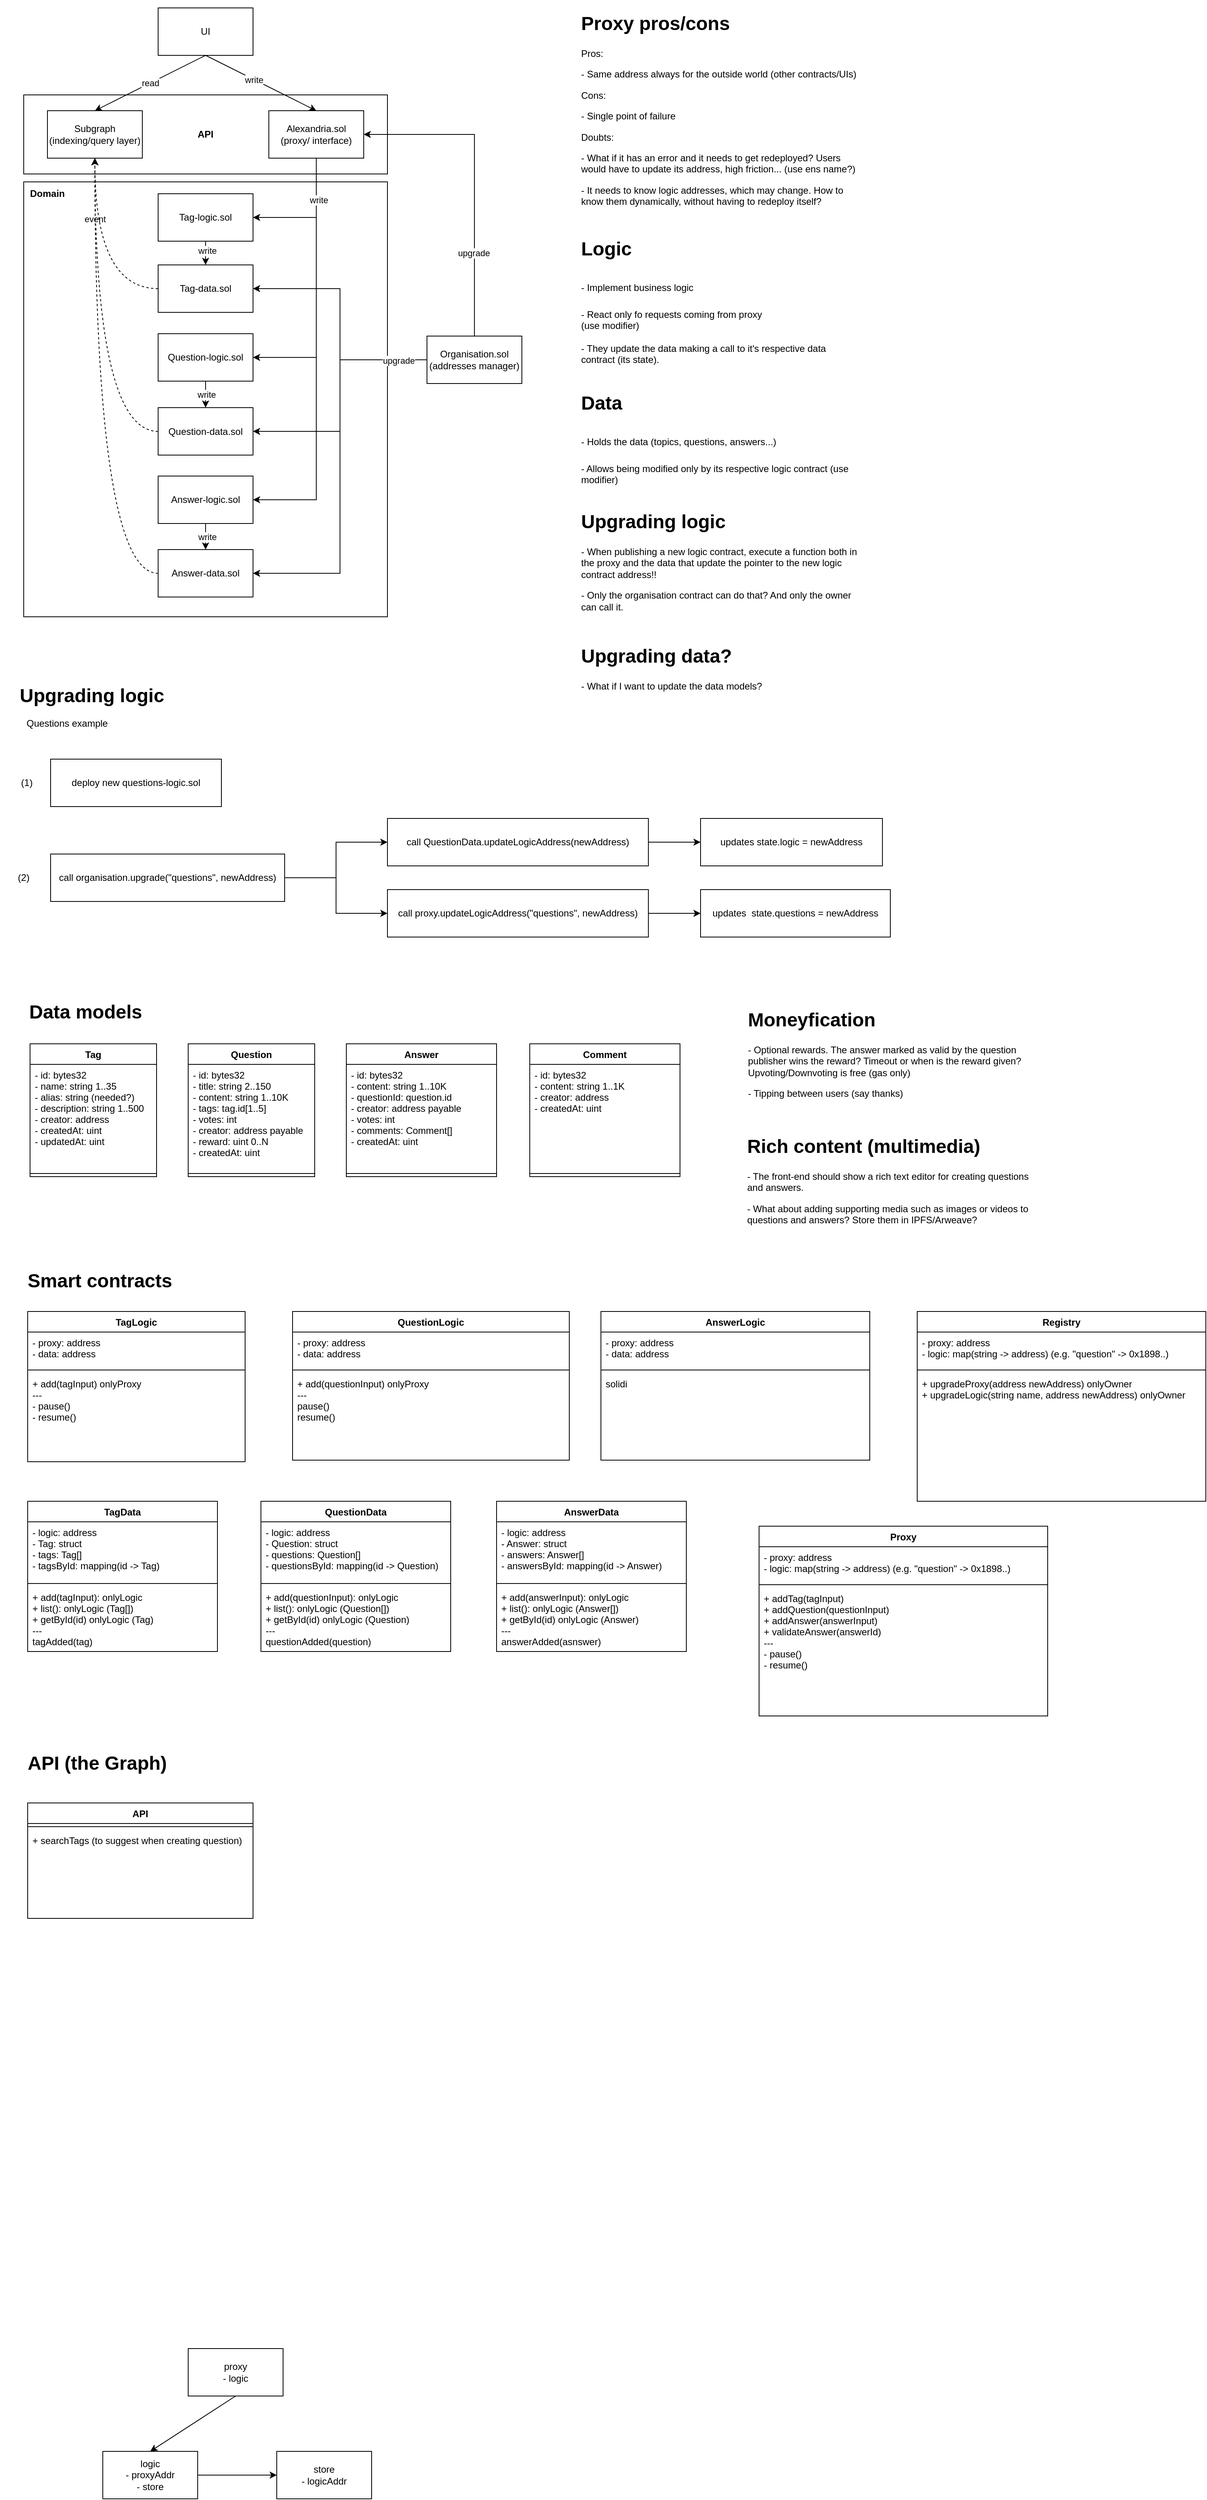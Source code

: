 <mxfile version="16.4.7" type="device"><diagram id="mS_UwTgPmtHN_W2L_BUw" name="Page-1"><mxGraphModel dx="1082" dy="674" grid="1" gridSize="10" guides="1" tooltips="1" connect="1" arrows="1" fold="1" page="1" pageScale="1" pageWidth="827" pageHeight="1169" math="0" shadow="0"><root><mxCell id="0"/><mxCell id="1" parent="0"/><mxCell id="ni65Wtn3WdIpUywl4z31-44" value="" style="rounded=0;whiteSpace=wrap;html=1;" parent="1" vertex="1"><mxGeometry x="40" y="230" width="460" height="550" as="geometry"/></mxCell><mxCell id="ni65Wtn3WdIpUywl4z31-43" value="&lt;b&gt;API&lt;/b&gt;" style="rounded=0;whiteSpace=wrap;html=1;" parent="1" vertex="1"><mxGeometry x="40" y="120" width="460" height="100" as="geometry"/></mxCell><mxCell id="ni65Wtn3WdIpUywl4z31-30" style="edgeStyle=orthogonalEdgeStyle;curved=1;rounded=0;orthogonalLoop=1;jettySize=auto;html=1;entryX=0.5;entryY=1;entryDx=0;entryDy=0;dashed=1;" parent="1" source="ni65Wtn3WdIpUywl4z31-5" target="ni65Wtn3WdIpUywl4z31-8" edge="1"><mxGeometry relative="1" as="geometry"/></mxCell><mxCell id="ni65Wtn3WdIpUywl4z31-36" value="event" style="edgeLabel;html=1;align=center;verticalAlign=middle;resizable=0;points=[];" parent="ni65Wtn3WdIpUywl4z31-30" vertex="1" connectable="0"><mxGeometry x="-0.733" y="-25" relative="1" as="geometry"><mxPoint x="-23" y="-244" as="offset"/></mxGeometry></mxCell><mxCell id="ni65Wtn3WdIpUywl4z31-38" style="edgeStyle=orthogonalEdgeStyle;rounded=0;orthogonalLoop=1;jettySize=auto;html=1;exitX=0.5;exitY=1;exitDx=0;exitDy=0;" parent="1" source="ni65Wtn3WdIpUywl4z31-1" target="ni65Wtn3WdIpUywl4z31-5" edge="1"><mxGeometry relative="1" as="geometry"/></mxCell><mxCell id="hCEBvIXgWrL7mflCRgKc-2" value="write" style="edgeLabel;html=1;align=center;verticalAlign=middle;resizable=0;points=[];" vertex="1" connectable="0" parent="ni65Wtn3WdIpUywl4z31-38"><mxGeometry x="0.267" y="1" relative="1" as="geometry"><mxPoint as="offset"/></mxGeometry></mxCell><mxCell id="ni65Wtn3WdIpUywl4z31-1" value="Question-logic.sol" style="rounded=0;whiteSpace=wrap;html=1;" parent="1" vertex="1"><mxGeometry x="210" y="422" width="120" height="60" as="geometry"/></mxCell><mxCell id="ni65Wtn3WdIpUywl4z31-29" style="edgeStyle=orthogonalEdgeStyle;curved=1;rounded=0;orthogonalLoop=1;jettySize=auto;html=1;entryX=0.5;entryY=1;entryDx=0;entryDy=0;dashed=1;" parent="1" source="ni65Wtn3WdIpUywl4z31-6" target="ni65Wtn3WdIpUywl4z31-8" edge="1"><mxGeometry relative="1" as="geometry"/></mxCell><mxCell id="ni65Wtn3WdIpUywl4z31-37" style="edgeStyle=orthogonalEdgeStyle;rounded=0;orthogonalLoop=1;jettySize=auto;html=1;exitX=0.5;exitY=1;exitDx=0;exitDy=0;entryX=0.5;entryY=0;entryDx=0;entryDy=0;" parent="1" source="ni65Wtn3WdIpUywl4z31-3" target="ni65Wtn3WdIpUywl4z31-6" edge="1"><mxGeometry relative="1" as="geometry"/></mxCell><mxCell id="hCEBvIXgWrL7mflCRgKc-3" value="write" style="edgeLabel;html=1;align=center;verticalAlign=middle;resizable=0;points=[];" vertex="1" connectable="0" parent="ni65Wtn3WdIpUywl4z31-37"><mxGeometry y="2" relative="1" as="geometry"><mxPoint as="offset"/></mxGeometry></mxCell><mxCell id="ni65Wtn3WdIpUywl4z31-3" value="Answer-logic.sol" style="rounded=0;whiteSpace=wrap;html=1;" parent="1" vertex="1"><mxGeometry x="210" y="602" width="120" height="60" as="geometry"/></mxCell><mxCell id="ni65Wtn3WdIpUywl4z31-27" style="edgeStyle=orthogonalEdgeStyle;curved=1;rounded=0;orthogonalLoop=1;jettySize=auto;html=1;entryX=0.5;entryY=1;entryDx=0;entryDy=0;dashed=1;" parent="1" source="ni65Wtn3WdIpUywl4z31-7" target="ni65Wtn3WdIpUywl4z31-8" edge="1"><mxGeometry relative="1" as="geometry"/></mxCell><mxCell id="ni65Wtn3WdIpUywl4z31-39" style="edgeStyle=orthogonalEdgeStyle;rounded=0;orthogonalLoop=1;jettySize=auto;html=1;exitX=0.5;exitY=1;exitDx=0;exitDy=0;entryX=0.5;entryY=0;entryDx=0;entryDy=0;" parent="1" source="ni65Wtn3WdIpUywl4z31-4" target="ni65Wtn3WdIpUywl4z31-7" edge="1"><mxGeometry relative="1" as="geometry"/></mxCell><mxCell id="hCEBvIXgWrL7mflCRgKc-1" value="write" style="edgeLabel;html=1;align=center;verticalAlign=middle;resizable=0;points=[];" vertex="1" connectable="0" parent="ni65Wtn3WdIpUywl4z31-39"><mxGeometry x="-0.2" y="2" relative="1" as="geometry"><mxPoint as="offset"/></mxGeometry></mxCell><mxCell id="ni65Wtn3WdIpUywl4z31-4" value="Tag-logic.sol" style="rounded=0;whiteSpace=wrap;html=1;" parent="1" vertex="1"><mxGeometry x="210" y="245" width="120" height="60" as="geometry"/></mxCell><mxCell id="ni65Wtn3WdIpUywl4z31-5" value="Question-data.sol" style="rounded=0;whiteSpace=wrap;html=1;" parent="1" vertex="1"><mxGeometry x="210" y="515.5" width="120" height="60" as="geometry"/></mxCell><mxCell id="ni65Wtn3WdIpUywl4z31-6" value="Answer-data.sol" style="rounded=0;whiteSpace=wrap;html=1;" parent="1" vertex="1"><mxGeometry x="210" y="695" width="120" height="60" as="geometry"/></mxCell><mxCell id="ni65Wtn3WdIpUywl4z31-7" value="Tag-data.sol" style="rounded=0;whiteSpace=wrap;html=1;" parent="1" vertex="1"><mxGeometry x="210" y="335" width="120" height="60" as="geometry"/></mxCell><mxCell id="ni65Wtn3WdIpUywl4z31-8" value="Subgraph&lt;br&gt;(indexing/query layer)" style="rounded=0;whiteSpace=wrap;html=1;" parent="1" vertex="1"><mxGeometry x="70" y="140" width="120" height="60" as="geometry"/></mxCell><mxCell id="ni65Wtn3WdIpUywl4z31-19" style="edgeStyle=none;rounded=0;orthogonalLoop=1;jettySize=auto;html=1;exitX=0.5;exitY=1;exitDx=0;exitDy=0;entryX=0.5;entryY=0;entryDx=0;entryDy=0;" parent="1" source="ni65Wtn3WdIpUywl4z31-9" target="ni65Wtn3WdIpUywl4z31-18" edge="1"><mxGeometry relative="1" as="geometry"/></mxCell><mxCell id="ni65Wtn3WdIpUywl4z31-21" value="write" style="edgeLabel;html=1;align=center;verticalAlign=middle;resizable=0;points=[];" parent="ni65Wtn3WdIpUywl4z31-19" vertex="1" connectable="0"><mxGeometry x="-0.129" y="-1" relative="1" as="geometry"><mxPoint y="-1" as="offset"/></mxGeometry></mxCell><mxCell id="ni65Wtn3WdIpUywl4z31-20" value="read" style="edgeStyle=none;rounded=0;orthogonalLoop=1;jettySize=auto;html=1;exitX=0.5;exitY=1;exitDx=0;exitDy=0;entryX=0.5;entryY=0;entryDx=0;entryDy=0;" parent="1" source="ni65Wtn3WdIpUywl4z31-9" target="ni65Wtn3WdIpUywl4z31-8" edge="1"><mxGeometry relative="1" as="geometry"/></mxCell><mxCell id="ni65Wtn3WdIpUywl4z31-9" value="UI" style="rounded=0;whiteSpace=wrap;html=1;" parent="1" vertex="1"><mxGeometry x="210" y="10" width="120" height="60" as="geometry"/></mxCell><mxCell id="ni65Wtn3WdIpUywl4z31-32" style="edgeStyle=orthogonalEdgeStyle;rounded=0;orthogonalLoop=1;jettySize=auto;html=1;exitX=0.5;exitY=1;exitDx=0;exitDy=0;entryX=1;entryY=0.5;entryDx=0;entryDy=0;" parent="1" source="ni65Wtn3WdIpUywl4z31-18" target="ni65Wtn3WdIpUywl4z31-4" edge="1"><mxGeometry relative="1" as="geometry"/></mxCell><mxCell id="ni65Wtn3WdIpUywl4z31-33" style="edgeStyle=orthogonalEdgeStyle;rounded=0;orthogonalLoop=1;jettySize=auto;html=1;exitX=0.5;exitY=1;exitDx=0;exitDy=0;entryX=1;entryY=0.5;entryDx=0;entryDy=0;" parent="1" source="ni65Wtn3WdIpUywl4z31-18" target="ni65Wtn3WdIpUywl4z31-1" edge="1"><mxGeometry relative="1" as="geometry"/></mxCell><mxCell id="ni65Wtn3WdIpUywl4z31-34" style="edgeStyle=orthogonalEdgeStyle;rounded=0;orthogonalLoop=1;jettySize=auto;html=1;exitX=0.5;exitY=1;exitDx=0;exitDy=0;entryX=1;entryY=0.5;entryDx=0;entryDy=0;" parent="1" source="ni65Wtn3WdIpUywl4z31-18" target="ni65Wtn3WdIpUywl4z31-3" edge="1"><mxGeometry relative="1" as="geometry"/></mxCell><mxCell id="ni65Wtn3WdIpUywl4z31-106" value="write" style="edgeLabel;html=1;align=center;verticalAlign=middle;resizable=0;points=[];" parent="ni65Wtn3WdIpUywl4z31-34" vertex="1" connectable="0"><mxGeometry x="-0.794" y="3" relative="1" as="geometry"><mxPoint as="offset"/></mxGeometry></mxCell><mxCell id="ni65Wtn3WdIpUywl4z31-18" value="Alexandria.sol&lt;br&gt;(proxy/ interface)" style="rounded=0;whiteSpace=wrap;html=1;" parent="1" vertex="1"><mxGeometry x="350" y="140" width="120" height="60" as="geometry"/></mxCell><mxCell id="ni65Wtn3WdIpUywl4z31-45" value="&lt;b&gt;Domain&lt;/b&gt;" style="text;html=1;strokeColor=none;fillColor=none;align=center;verticalAlign=middle;whiteSpace=wrap;rounded=0;" parent="1" vertex="1"><mxGeometry x="40" y="230" width="60" height="30" as="geometry"/></mxCell><mxCell id="ni65Wtn3WdIpUywl4z31-47" value="&lt;h1&gt;Proxy pros/cons&lt;/h1&gt;&lt;p&gt;Pros:&lt;/p&gt;&lt;p&gt;- Same address always for the outside world (other contracts/UIs)&lt;/p&gt;&lt;p&gt;Cons:&lt;/p&gt;&lt;p&gt;- Single point of failure&lt;/p&gt;&lt;p&gt;Doubts:&lt;/p&gt;&lt;p&gt;- What if it has an error and it needs to get redeployed? Users would have to update its address, high friction... (use ens name?)&lt;/p&gt;&lt;p&gt;- It needs to know logic addresses, which may change. How to know them dynamically, without having to redeploy itself?&lt;/p&gt;" style="text;html=1;strokeColor=none;fillColor=none;spacing=5;spacingTop=-20;whiteSpace=wrap;overflow=hidden;rounded=0;" parent="1" vertex="1"><mxGeometry x="740" y="10" width="360" height="280" as="geometry"/></mxCell><mxCell id="ni65Wtn3WdIpUywl4z31-48" value="&lt;h1&gt;&lt;span&gt;Logic&lt;/span&gt;&lt;/h1&gt;&lt;h1&gt;&lt;span style=&quot;font-size: 12px ; font-weight: 400&quot;&gt;- Implement business logic&lt;/span&gt;&lt;/h1&gt;&lt;div&gt;&lt;span style=&quot;font-size: 12px ; font-weight: 400&quot;&gt;- React only fo requests coming from proxy&amp;nbsp;&lt;/span&gt;&lt;/div&gt;(use modifier)&lt;div&gt;&lt;br&gt;&lt;/div&gt;&lt;div&gt;- They update the data making a call to it's respective data contract (its state).&lt;/div&gt;&lt;div&gt;&lt;span style=&quot;font-size: 12px ; font-weight: 400&quot;&gt;&lt;br&gt;&lt;/span&gt;&lt;/div&gt;" style="text;html=1;strokeColor=none;fillColor=none;spacing=5;spacingTop=-20;whiteSpace=wrap;overflow=hidden;rounded=0;" parent="1" vertex="1"><mxGeometry x="740" y="294.5" width="360" height="175" as="geometry"/></mxCell><mxCell id="ni65Wtn3WdIpUywl4z31-49" value="&lt;h1&gt;&lt;span&gt;Data&lt;/span&gt;&lt;/h1&gt;&lt;h1&gt;&lt;span style=&quot;font-size: 12px ; font-weight: 400&quot;&gt;- Holds the data (topics, questions, answers...)&lt;/span&gt;&lt;/h1&gt;&lt;div&gt;&lt;span style=&quot;font-size: 12px ; font-weight: 400&quot;&gt;- Allows being modified only by its respective logic contract (use modifier)&lt;/span&gt;&lt;/div&gt;&lt;div&gt;&lt;span style=&quot;font-size: 12px ; font-weight: 400&quot;&gt;&lt;br&gt;&lt;/span&gt;&lt;/div&gt;" style="text;html=1;strokeColor=none;fillColor=none;spacing=5;spacingTop=-20;whiteSpace=wrap;overflow=hidden;rounded=0;" parent="1" vertex="1"><mxGeometry x="740" y="490" width="360" height="175" as="geometry"/></mxCell><mxCell id="ni65Wtn3WdIpUywl4z31-50" value="&lt;h1&gt;Upgrading logic&lt;/h1&gt;&lt;p&gt;- When publishing a new logic contract, execute a function both in the proxy and the data that update the pointer to the new logic contract address!!&lt;/p&gt;&lt;p&gt;- Only the organisation contract can do that? And only the owner can call it.&lt;/p&gt;" style="text;html=1;strokeColor=none;fillColor=none;spacing=5;spacingTop=-20;whiteSpace=wrap;overflow=hidden;rounded=0;" parent="1" vertex="1"><mxGeometry x="740" y="640" width="360" height="140" as="geometry"/></mxCell><mxCell id="ni65Wtn3WdIpUywl4z31-51" value="deploy new questions-logic.sol" style="rounded=0;whiteSpace=wrap;html=1;" parent="1" vertex="1"><mxGeometry x="74" y="960" width="216" height="60" as="geometry"/></mxCell><mxCell id="ni65Wtn3WdIpUywl4z31-67" style="edgeStyle=orthogonalEdgeStyle;rounded=0;orthogonalLoop=1;jettySize=auto;html=1;exitX=1;exitY=0.5;exitDx=0;exitDy=0;entryX=0;entryY=0.5;entryDx=0;entryDy=0;" parent="1" source="ni65Wtn3WdIpUywl4z31-52" target="ni65Wtn3WdIpUywl4z31-53" edge="1"><mxGeometry relative="1" as="geometry"/></mxCell><mxCell id="ni65Wtn3WdIpUywl4z31-69" style="edgeStyle=orthogonalEdgeStyle;rounded=0;orthogonalLoop=1;jettySize=auto;html=1;exitX=1;exitY=0.5;exitDx=0;exitDy=0;entryX=0;entryY=0.5;entryDx=0;entryDy=0;" parent="1" source="ni65Wtn3WdIpUywl4z31-52" target="ni65Wtn3WdIpUywl4z31-68" edge="1"><mxGeometry relative="1" as="geometry"/></mxCell><mxCell id="ni65Wtn3WdIpUywl4z31-52" value="call organisation.upgrade(&quot;questions&quot;, newAddress)" style="rounded=0;whiteSpace=wrap;html=1;" parent="1" vertex="1"><mxGeometry x="74" y="1080" width="296" height="60" as="geometry"/></mxCell><mxCell id="ni65Wtn3WdIpUywl4z31-77" style="edgeStyle=orthogonalEdgeStyle;rounded=0;orthogonalLoop=1;jettySize=auto;html=1;exitX=1;exitY=0.5;exitDx=0;exitDy=0;entryX=0;entryY=0.5;entryDx=0;entryDy=0;" parent="1" source="ni65Wtn3WdIpUywl4z31-53" target="ni65Wtn3WdIpUywl4z31-74" edge="1"><mxGeometry relative="1" as="geometry"/></mxCell><mxCell id="ni65Wtn3WdIpUywl4z31-53" value="call QuestionData.updateLogicAddress(newAddress)" style="rounded=0;whiteSpace=wrap;html=1;" parent="1" vertex="1"><mxGeometry x="500" y="1035" width="330" height="60" as="geometry"/></mxCell><mxCell id="ni65Wtn3WdIpUywl4z31-60" style="edgeStyle=orthogonalEdgeStyle;rounded=0;orthogonalLoop=1;jettySize=auto;html=1;exitX=0;exitY=0.5;exitDx=0;exitDy=0;entryX=1;entryY=0.5;entryDx=0;entryDy=0;" parent="1" source="ni65Wtn3WdIpUywl4z31-55" target="ni65Wtn3WdIpUywl4z31-5" edge="1"><mxGeometry relative="1" as="geometry"/></mxCell><mxCell id="ni65Wtn3WdIpUywl4z31-61" style="edgeStyle=orthogonalEdgeStyle;rounded=0;orthogonalLoop=1;jettySize=auto;html=1;exitX=0;exitY=0.5;exitDx=0;exitDy=0;entryX=1;entryY=0.5;entryDx=0;entryDy=0;" parent="1" source="ni65Wtn3WdIpUywl4z31-55" target="ni65Wtn3WdIpUywl4z31-6" edge="1"><mxGeometry relative="1" as="geometry"/></mxCell><mxCell id="ni65Wtn3WdIpUywl4z31-63" style="edgeStyle=orthogonalEdgeStyle;rounded=0;orthogonalLoop=1;jettySize=auto;html=1;exitX=0.5;exitY=0;exitDx=0;exitDy=0;entryX=1;entryY=0.5;entryDx=0;entryDy=0;" parent="1" source="ni65Wtn3WdIpUywl4z31-55" target="ni65Wtn3WdIpUywl4z31-18" edge="1"><mxGeometry relative="1" as="geometry"/></mxCell><mxCell id="ni65Wtn3WdIpUywl4z31-64" value="upgrade" style="edgeLabel;html=1;align=center;verticalAlign=middle;resizable=0;points=[];" parent="ni65Wtn3WdIpUywl4z31-63" vertex="1" connectable="0"><mxGeometry x="-0.468" y="1" relative="1" as="geometry"><mxPoint as="offset"/></mxGeometry></mxCell><mxCell id="ni65Wtn3WdIpUywl4z31-85" style="edgeStyle=orthogonalEdgeStyle;rounded=0;orthogonalLoop=1;jettySize=auto;html=1;exitX=0;exitY=0.5;exitDx=0;exitDy=0;entryX=1;entryY=0.5;entryDx=0;entryDy=0;" parent="1" source="ni65Wtn3WdIpUywl4z31-55" target="ni65Wtn3WdIpUywl4z31-7" edge="1"><mxGeometry relative="1" as="geometry"/></mxCell><mxCell id="ni65Wtn3WdIpUywl4z31-86" value="upgrade" style="edgeLabel;html=1;align=center;verticalAlign=middle;resizable=0;points=[];" parent="ni65Wtn3WdIpUywl4z31-85" vertex="1" connectable="0"><mxGeometry x="-0.768" y="1" relative="1" as="geometry"><mxPoint as="offset"/></mxGeometry></mxCell><mxCell id="ni65Wtn3WdIpUywl4z31-55" value="Organisation.sol&lt;br&gt;(addresses manager)" style="rounded=0;whiteSpace=wrap;html=1;" parent="1" vertex="1"><mxGeometry x="550" y="425" width="120" height="60" as="geometry"/></mxCell><mxCell id="ni65Wtn3WdIpUywl4z31-76" style="edgeStyle=orthogonalEdgeStyle;rounded=0;orthogonalLoop=1;jettySize=auto;html=1;exitX=1;exitY=0.5;exitDx=0;exitDy=0;entryX=0;entryY=0.5;entryDx=0;entryDy=0;" parent="1" source="ni65Wtn3WdIpUywl4z31-68" target="ni65Wtn3WdIpUywl4z31-75" edge="1"><mxGeometry relative="1" as="geometry"/></mxCell><mxCell id="ni65Wtn3WdIpUywl4z31-68" value="call proxy.updateLogicAddress(&quot;questions&quot;, newAddress)" style="rounded=0;whiteSpace=wrap;html=1;" parent="1" vertex="1"><mxGeometry x="500" y="1125" width="330" height="60" as="geometry"/></mxCell><mxCell id="ni65Wtn3WdIpUywl4z31-70" value="&lt;h1&gt;Upgrading logic&lt;/h1&gt;" style="text;html=1;strokeColor=none;fillColor=none;spacing=5;spacingTop=-20;whiteSpace=wrap;overflow=hidden;rounded=0;" parent="1" vertex="1"><mxGeometry x="30" y="860" width="230" height="50" as="geometry"/></mxCell><mxCell id="ni65Wtn3WdIpUywl4z31-71" value="(1)" style="text;html=1;strokeColor=none;fillColor=none;align=center;verticalAlign=middle;whiteSpace=wrap;rounded=0;" parent="1" vertex="1"><mxGeometry x="14" y="975" width="60" height="30" as="geometry"/></mxCell><mxCell id="ni65Wtn3WdIpUywl4z31-72" value="(2)" style="text;html=1;strokeColor=none;fillColor=none;align=center;verticalAlign=middle;whiteSpace=wrap;rounded=0;" parent="1" vertex="1"><mxGeometry x="10" y="1095" width="60" height="30" as="geometry"/></mxCell><mxCell id="ni65Wtn3WdIpUywl4z31-73" value="Questions example" style="text;html=1;strokeColor=none;fillColor=none;align=center;verticalAlign=middle;whiteSpace=wrap;rounded=0;" parent="1" vertex="1"><mxGeometry x="40" y="900" width="110" height="30" as="geometry"/></mxCell><mxCell id="ni65Wtn3WdIpUywl4z31-74" value="updates state.logic = newAddress" style="rounded=0;whiteSpace=wrap;html=1;" parent="1" vertex="1"><mxGeometry x="896" y="1035" width="230" height="60" as="geometry"/></mxCell><mxCell id="ni65Wtn3WdIpUywl4z31-75" value="updates&amp;nbsp; state.questions = newAddress" style="rounded=0;whiteSpace=wrap;html=1;" parent="1" vertex="1"><mxGeometry x="896" y="1125" width="240" height="60" as="geometry"/></mxCell><mxCell id="ni65Wtn3WdIpUywl4z31-79" value="&lt;h1&gt;Upgrading data?&lt;/h1&gt;&lt;p&gt;- What if I want to update the data models?&lt;/p&gt;" style="text;html=1;strokeColor=none;fillColor=none;spacing=5;spacingTop=-20;whiteSpace=wrap;overflow=hidden;rounded=0;" parent="1" vertex="1"><mxGeometry x="740" y="810" width="360" height="80" as="geometry"/></mxCell><mxCell id="ni65Wtn3WdIpUywl4z31-87" value="&lt;h1&gt;Data models&lt;/h1&gt;" style="text;html=1;strokeColor=none;fillColor=none;spacing=5;spacingTop=-20;whiteSpace=wrap;overflow=hidden;rounded=0;" parent="1" vertex="1"><mxGeometry x="42" y="1260" width="210" height="50" as="geometry"/></mxCell><mxCell id="ni65Wtn3WdIpUywl4z31-89" value="Tag" style="swimlane;fontStyle=1;align=center;verticalAlign=top;childLayout=stackLayout;horizontal=1;startSize=26;horizontalStack=0;resizeParent=1;resizeParentMax=0;resizeLast=0;collapsible=1;marginBottom=0;" parent="1" vertex="1"><mxGeometry x="48" y="1320" width="160" height="168" as="geometry"/></mxCell><mxCell id="ni65Wtn3WdIpUywl4z31-90" value="- id: bytes32&#10;- name: string 1..35&#10;- alias: string (needed?)&#10;- description: string 1..500&#10;- creator: address&#10;- createdAt: uint&#10;- updatedAt: uint" style="text;strokeColor=none;fillColor=none;align=left;verticalAlign=top;spacingLeft=4;spacingRight=4;overflow=hidden;rotatable=0;points=[[0,0.5],[1,0.5]];portConstraint=eastwest;" parent="ni65Wtn3WdIpUywl4z31-89" vertex="1"><mxGeometry y="26" width="160" height="134" as="geometry"/></mxCell><mxCell id="ni65Wtn3WdIpUywl4z31-91" value="" style="line;strokeWidth=1;fillColor=none;align=left;verticalAlign=middle;spacingTop=-1;spacingLeft=3;spacingRight=3;rotatable=0;labelPosition=right;points=[];portConstraint=eastwest;" parent="ni65Wtn3WdIpUywl4z31-89" vertex="1"><mxGeometry y="160" width="160" height="8" as="geometry"/></mxCell><mxCell id="ni65Wtn3WdIpUywl4z31-93" value="&lt;h1&gt;Smart contracts&lt;/h1&gt;" style="text;html=1;strokeColor=none;fillColor=none;spacing=5;spacingTop=-20;whiteSpace=wrap;overflow=hidden;rounded=0;" parent="1" vertex="1"><mxGeometry x="40" y="1600" width="210" height="50" as="geometry"/></mxCell><mxCell id="ni65Wtn3WdIpUywl4z31-94" value="Registry" style="swimlane;fontStyle=1;align=center;verticalAlign=top;childLayout=stackLayout;horizontal=1;startSize=26;horizontalStack=0;resizeParent=1;resizeParentMax=0;resizeLast=0;collapsible=1;marginBottom=0;" parent="1" vertex="1"><mxGeometry x="1170" y="1658.5" width="365" height="240" as="geometry"/></mxCell><mxCell id="ni65Wtn3WdIpUywl4z31-95" value="- proxy: address&#10;- logic: map(string -&gt; address) (e.g. &quot;question&quot; -&gt; 0x1898..)" style="text;strokeColor=none;fillColor=none;align=left;verticalAlign=top;spacingLeft=4;spacingRight=4;overflow=hidden;rotatable=0;points=[[0,0.5],[1,0.5]];portConstraint=eastwest;" parent="ni65Wtn3WdIpUywl4z31-94" vertex="1"><mxGeometry y="26" width="365" height="44" as="geometry"/></mxCell><mxCell id="ni65Wtn3WdIpUywl4z31-96" value="" style="line;strokeWidth=1;fillColor=none;align=left;verticalAlign=middle;spacingTop=-1;spacingLeft=3;spacingRight=3;rotatable=0;labelPosition=right;points=[];portConstraint=eastwest;" parent="ni65Wtn3WdIpUywl4z31-94" vertex="1"><mxGeometry y="70" width="365" height="8" as="geometry"/></mxCell><mxCell id="ni65Wtn3WdIpUywl4z31-97" value="+ upgradeProxy(address newAddress) onlyOwner&#10;+ upgradeLogic(string name, address newAddress) onlyOwner" style="text;strokeColor=none;fillColor=none;align=left;verticalAlign=top;spacingLeft=4;spacingRight=4;overflow=hidden;rotatable=0;points=[[0,0.5],[1,0.5]];portConstraint=eastwest;" parent="ni65Wtn3WdIpUywl4z31-94" vertex="1"><mxGeometry y="78" width="365" height="162" as="geometry"/></mxCell><mxCell id="ni65Wtn3WdIpUywl4z31-98" value="Question" style="swimlane;fontStyle=1;align=center;verticalAlign=top;childLayout=stackLayout;horizontal=1;startSize=26;horizontalStack=0;resizeParent=1;resizeParentMax=0;resizeLast=0;collapsible=1;marginBottom=0;" parent="1" vertex="1"><mxGeometry x="248" y="1320" width="160" height="168" as="geometry"/></mxCell><mxCell id="ni65Wtn3WdIpUywl4z31-99" value="- id: bytes32&#10;- title: string 2..150&#10;- content: string 1..10K&#10;- tags: tag.id[1..5]&#10;- votes: int&#10;- creator: address payable&#10;- reward: uint 0..N&#10;- createdAt: uint" style="text;strokeColor=none;fillColor=none;align=left;verticalAlign=top;spacingLeft=4;spacingRight=4;overflow=hidden;rotatable=0;points=[[0,0.5],[1,0.5]];portConstraint=eastwest;" parent="ni65Wtn3WdIpUywl4z31-98" vertex="1"><mxGeometry y="26" width="160" height="134" as="geometry"/></mxCell><mxCell id="ni65Wtn3WdIpUywl4z31-100" value="" style="line;strokeWidth=1;fillColor=none;align=left;verticalAlign=middle;spacingTop=-1;spacingLeft=3;spacingRight=3;rotatable=0;labelPosition=right;points=[];portConstraint=eastwest;" parent="ni65Wtn3WdIpUywl4z31-98" vertex="1"><mxGeometry y="160" width="160" height="8" as="geometry"/></mxCell><mxCell id="ni65Wtn3WdIpUywl4z31-102" value="Answer" style="swimlane;fontStyle=1;align=center;verticalAlign=top;childLayout=stackLayout;horizontal=1;startSize=26;horizontalStack=0;resizeParent=1;resizeParentMax=0;resizeLast=0;collapsible=1;marginBottom=0;" parent="1" vertex="1"><mxGeometry x="448" y="1320" width="190" height="168" as="geometry"/></mxCell><mxCell id="ni65Wtn3WdIpUywl4z31-103" value="- id: bytes32&#10;- content: string 1..10K&#10;- questionId: question.id&#10;- creator: address payable&#10;- votes: int&#10;- comments: Comment[]&#10;- createdAt: uint" style="text;strokeColor=none;fillColor=none;align=left;verticalAlign=top;spacingLeft=4;spacingRight=4;overflow=hidden;rotatable=0;points=[[0,0.5],[1,0.5]];portConstraint=eastwest;" parent="ni65Wtn3WdIpUywl4z31-102" vertex="1"><mxGeometry y="26" width="190" height="134" as="geometry"/></mxCell><mxCell id="ni65Wtn3WdIpUywl4z31-104" value="" style="line;strokeWidth=1;fillColor=none;align=left;verticalAlign=middle;spacingTop=-1;spacingLeft=3;spacingRight=3;rotatable=0;labelPosition=right;points=[];portConstraint=eastwest;" parent="ni65Wtn3WdIpUywl4z31-102" vertex="1"><mxGeometry y="160" width="190" height="8" as="geometry"/></mxCell><mxCell id="hCEBvIXgWrL7mflCRgKc-4" value="TagLogic" style="swimlane;fontStyle=1;align=center;verticalAlign=top;childLayout=stackLayout;horizontal=1;startSize=26;horizontalStack=0;resizeParent=1;resizeParentMax=0;resizeLast=0;collapsible=1;marginBottom=0;" vertex="1" parent="1"><mxGeometry x="45" y="1658.5" width="275" height="190" as="geometry"/></mxCell><mxCell id="hCEBvIXgWrL7mflCRgKc-5" value="- proxy: address&#10;- data: address&#10;" style="text;strokeColor=none;fillColor=none;align=left;verticalAlign=top;spacingLeft=4;spacingRight=4;overflow=hidden;rotatable=0;points=[[0,0.5],[1,0.5]];portConstraint=eastwest;" vertex="1" parent="hCEBvIXgWrL7mflCRgKc-4"><mxGeometry y="26" width="275" height="44" as="geometry"/></mxCell><mxCell id="hCEBvIXgWrL7mflCRgKc-6" value="" style="line;strokeWidth=1;fillColor=none;align=left;verticalAlign=middle;spacingTop=-1;spacingLeft=3;spacingRight=3;rotatable=0;labelPosition=right;points=[];portConstraint=eastwest;" vertex="1" parent="hCEBvIXgWrL7mflCRgKc-4"><mxGeometry y="70" width="275" height="8" as="geometry"/></mxCell><mxCell id="hCEBvIXgWrL7mflCRgKc-7" value="+ add(tagInput) onlyProxy&#10;---&#10;- pause()&#10;- resume()" style="text;strokeColor=none;fillColor=none;align=left;verticalAlign=top;spacingLeft=4;spacingRight=4;overflow=hidden;rotatable=0;points=[[0,0.5],[1,0.5]];portConstraint=eastwest;" vertex="1" parent="hCEBvIXgWrL7mflCRgKc-4"><mxGeometry y="78" width="275" height="112" as="geometry"/></mxCell><mxCell id="hCEBvIXgWrL7mflCRgKc-8" value="QuestionLogic" style="swimlane;fontStyle=1;align=center;verticalAlign=top;childLayout=stackLayout;horizontal=1;startSize=26;horizontalStack=0;resizeParent=1;resizeParentMax=0;resizeLast=0;collapsible=1;marginBottom=0;" vertex="1" parent="1"><mxGeometry x="380" y="1658.5" width="350" height="188" as="geometry"/></mxCell><mxCell id="hCEBvIXgWrL7mflCRgKc-9" value="- proxy: address&#10;- data: address&#10;" style="text;strokeColor=none;fillColor=none;align=left;verticalAlign=top;spacingLeft=4;spacingRight=4;overflow=hidden;rotatable=0;points=[[0,0.5],[1,0.5]];portConstraint=eastwest;" vertex="1" parent="hCEBvIXgWrL7mflCRgKc-8"><mxGeometry y="26" width="350" height="44" as="geometry"/></mxCell><mxCell id="hCEBvIXgWrL7mflCRgKc-10" value="" style="line;strokeWidth=1;fillColor=none;align=left;verticalAlign=middle;spacingTop=-1;spacingLeft=3;spacingRight=3;rotatable=0;labelPosition=right;points=[];portConstraint=eastwest;" vertex="1" parent="hCEBvIXgWrL7mflCRgKc-8"><mxGeometry y="70" width="350" height="8" as="geometry"/></mxCell><mxCell id="hCEBvIXgWrL7mflCRgKc-11" value="+ add(questionInput) onlyProxy&#10;---&#10;pause()&#10;resume()&#10;" style="text;strokeColor=none;fillColor=none;align=left;verticalAlign=top;spacingLeft=4;spacingRight=4;overflow=hidden;rotatable=0;points=[[0,0.5],[1,0.5]];portConstraint=eastwest;" vertex="1" parent="hCEBvIXgWrL7mflCRgKc-8"><mxGeometry y="78" width="350" height="110" as="geometry"/></mxCell><mxCell id="hCEBvIXgWrL7mflCRgKc-12" value="AnswerLogic" style="swimlane;fontStyle=1;align=center;verticalAlign=top;childLayout=stackLayout;horizontal=1;startSize=26;horizontalStack=0;resizeParent=1;resizeParentMax=0;resizeLast=0;collapsible=1;marginBottom=0;" vertex="1" parent="1"><mxGeometry x="770" y="1658.5" width="340" height="188" as="geometry"/></mxCell><mxCell id="hCEBvIXgWrL7mflCRgKc-13" value="- proxy: address&#10;- data: address&#10;" style="text;strokeColor=none;fillColor=none;align=left;verticalAlign=top;spacingLeft=4;spacingRight=4;overflow=hidden;rotatable=0;points=[[0,0.5],[1,0.5]];portConstraint=eastwest;" vertex="1" parent="hCEBvIXgWrL7mflCRgKc-12"><mxGeometry y="26" width="340" height="44" as="geometry"/></mxCell><mxCell id="hCEBvIXgWrL7mflCRgKc-14" value="" style="line;strokeWidth=1;fillColor=none;align=left;verticalAlign=middle;spacingTop=-1;spacingLeft=3;spacingRight=3;rotatable=0;labelPosition=right;points=[];portConstraint=eastwest;" vertex="1" parent="hCEBvIXgWrL7mflCRgKc-12"><mxGeometry y="70" width="340" height="8" as="geometry"/></mxCell><mxCell id="hCEBvIXgWrL7mflCRgKc-15" value="solidi" style="text;strokeColor=none;fillColor=none;align=left;verticalAlign=top;spacingLeft=4;spacingRight=4;overflow=hidden;rotatable=0;points=[[0,0.5],[1,0.5]];portConstraint=eastwest;" vertex="1" parent="hCEBvIXgWrL7mflCRgKc-12"><mxGeometry y="78" width="340" height="110" as="geometry"/></mxCell><mxCell id="hCEBvIXgWrL7mflCRgKc-16" value="TagData" style="swimlane;fontStyle=1;align=center;verticalAlign=top;childLayout=stackLayout;horizontal=1;startSize=26;horizontalStack=0;resizeParent=1;resizeParentMax=0;resizeLast=0;collapsible=1;marginBottom=0;" vertex="1" parent="1"><mxGeometry x="45" y="1898.5" width="240" height="190" as="geometry"/></mxCell><mxCell id="hCEBvIXgWrL7mflCRgKc-17" value="- logic: address&#10;- Tag: struct&#10;- tags: Tag[]&#10;- tagsById: mapping(id -&gt; Tag)&#10;" style="text;strokeColor=none;fillColor=none;align=left;verticalAlign=top;spacingLeft=4;spacingRight=4;overflow=hidden;rotatable=0;points=[[0,0.5],[1,0.5]];portConstraint=eastwest;" vertex="1" parent="hCEBvIXgWrL7mflCRgKc-16"><mxGeometry y="26" width="240" height="74" as="geometry"/></mxCell><mxCell id="hCEBvIXgWrL7mflCRgKc-18" value="" style="line;strokeWidth=1;fillColor=none;align=left;verticalAlign=middle;spacingTop=-1;spacingLeft=3;spacingRight=3;rotatable=0;labelPosition=right;points=[];portConstraint=eastwest;" vertex="1" parent="hCEBvIXgWrL7mflCRgKc-16"><mxGeometry y="100" width="240" height="8" as="geometry"/></mxCell><mxCell id="hCEBvIXgWrL7mflCRgKc-19" value="+ add(tagInput): onlyLogic&#10;+ list(): onlyLogic (Tag[])&#10;+ getById(id) onlyLogic (Tag)&#10;---&#10;tagAdded(tag)" style="text;strokeColor=none;fillColor=none;align=left;verticalAlign=top;spacingLeft=4;spacingRight=4;overflow=hidden;rotatable=0;points=[[0,0.5],[1,0.5]];portConstraint=eastwest;" vertex="1" parent="hCEBvIXgWrL7mflCRgKc-16"><mxGeometry y="108" width="240" height="82" as="geometry"/></mxCell><mxCell id="hCEBvIXgWrL7mflCRgKc-20" value="QuestionData" style="swimlane;fontStyle=1;align=center;verticalAlign=top;childLayout=stackLayout;horizontal=1;startSize=26;horizontalStack=0;resizeParent=1;resizeParentMax=0;resizeLast=0;collapsible=1;marginBottom=0;" vertex="1" parent="1"><mxGeometry x="340" y="1898.5" width="240" height="190" as="geometry"/></mxCell><mxCell id="hCEBvIXgWrL7mflCRgKc-21" value="- logic: address&#10;- Question: struct&#10;- questions: Question[]&#10;- questionsById: mapping(id -&gt; Question)&#10;" style="text;strokeColor=none;fillColor=none;align=left;verticalAlign=top;spacingLeft=4;spacingRight=4;overflow=hidden;rotatable=0;points=[[0,0.5],[1,0.5]];portConstraint=eastwest;" vertex="1" parent="hCEBvIXgWrL7mflCRgKc-20"><mxGeometry y="26" width="240" height="74" as="geometry"/></mxCell><mxCell id="hCEBvIXgWrL7mflCRgKc-22" value="" style="line;strokeWidth=1;fillColor=none;align=left;verticalAlign=middle;spacingTop=-1;spacingLeft=3;spacingRight=3;rotatable=0;labelPosition=right;points=[];portConstraint=eastwest;" vertex="1" parent="hCEBvIXgWrL7mflCRgKc-20"><mxGeometry y="100" width="240" height="8" as="geometry"/></mxCell><mxCell id="hCEBvIXgWrL7mflCRgKc-23" value="+ add(questionInput): onlyLogic&#10;+ list(): onlyLogic (Question[])&#10;+ getById(id) onlyLogic (Question)&#10;---&#10;questionAdded(question)" style="text;strokeColor=none;fillColor=none;align=left;verticalAlign=top;spacingLeft=4;spacingRight=4;overflow=hidden;rotatable=0;points=[[0,0.5],[1,0.5]];portConstraint=eastwest;" vertex="1" parent="hCEBvIXgWrL7mflCRgKc-20"><mxGeometry y="108" width="240" height="82" as="geometry"/></mxCell><mxCell id="hCEBvIXgWrL7mflCRgKc-24" value="AnswerData" style="swimlane;fontStyle=1;align=center;verticalAlign=top;childLayout=stackLayout;horizontal=1;startSize=26;horizontalStack=0;resizeParent=1;resizeParentMax=0;resizeLast=0;collapsible=1;marginBottom=0;" vertex="1" parent="1"><mxGeometry x="638" y="1898.5" width="240" height="190" as="geometry"/></mxCell><mxCell id="hCEBvIXgWrL7mflCRgKc-25" value="- logic: address&#10;- Answer: struct&#10;- answers: Answer[]&#10;- answersById: mapping(id -&gt; Answer)&#10;" style="text;strokeColor=none;fillColor=none;align=left;verticalAlign=top;spacingLeft=4;spacingRight=4;overflow=hidden;rotatable=0;points=[[0,0.5],[1,0.5]];portConstraint=eastwest;" vertex="1" parent="hCEBvIXgWrL7mflCRgKc-24"><mxGeometry y="26" width="240" height="74" as="geometry"/></mxCell><mxCell id="hCEBvIXgWrL7mflCRgKc-26" value="" style="line;strokeWidth=1;fillColor=none;align=left;verticalAlign=middle;spacingTop=-1;spacingLeft=3;spacingRight=3;rotatable=0;labelPosition=right;points=[];portConstraint=eastwest;" vertex="1" parent="hCEBvIXgWrL7mflCRgKc-24"><mxGeometry y="100" width="240" height="8" as="geometry"/></mxCell><mxCell id="hCEBvIXgWrL7mflCRgKc-27" value="+ add(answerInput): onlyLogic&#10;+ list(): onlyLogic (Answer[])&#10;+ getById(id) onlyLogic (Answer)&#10;---&#10;answerAdded(asnswer)" style="text;strokeColor=none;fillColor=none;align=left;verticalAlign=top;spacingLeft=4;spacingRight=4;overflow=hidden;rotatable=0;points=[[0,0.5],[1,0.5]];portConstraint=eastwest;" vertex="1" parent="hCEBvIXgWrL7mflCRgKc-24"><mxGeometry y="108" width="240" height="82" as="geometry"/></mxCell><mxCell id="hCEBvIXgWrL7mflCRgKc-32" value="&lt;h1&gt;API (the Graph)&lt;/h1&gt;" style="text;html=1;strokeColor=none;fillColor=none;spacing=5;spacingTop=-20;whiteSpace=wrap;overflow=hidden;rounded=0;" vertex="1" parent="1"><mxGeometry x="40" y="2210" width="210" height="50" as="geometry"/></mxCell><mxCell id="hCEBvIXgWrL7mflCRgKc-33" value="&lt;h1&gt;Moneyfication&lt;/h1&gt;&lt;p&gt;- Optional rewards. The answer marked as valid by the question publisher wins the reward? Timeout or when is the reward given? Upvoting/Downvoting is free (gas only)&lt;/p&gt;&lt;p&gt;- Tipping between users (say thanks)&lt;br&gt;&lt;/p&gt;&lt;p&gt;&lt;br&gt;&lt;/p&gt;" style="text;html=1;strokeColor=none;fillColor=none;spacing=5;spacingTop=-20;whiteSpace=wrap;overflow=hidden;rounded=0;" vertex="1" parent="1"><mxGeometry x="951" y="1270" width="370" height="210" as="geometry"/></mxCell><mxCell id="hCEBvIXgWrL7mflCRgKc-35" value="&lt;h1&gt;Rich content (multimedia)&lt;/h1&gt;&lt;p&gt;- The front-end should show a rich text editor for creating questions and answers.&lt;/p&gt;&lt;p&gt;- What about adding supporting media such as images or videos to questions and answers? Store them in IPFS/Arweave?&lt;/p&gt;" style="text;html=1;strokeColor=none;fillColor=none;spacing=5;spacingTop=-20;whiteSpace=wrap;overflow=hidden;rounded=0;" vertex="1" parent="1"><mxGeometry x="950" y="1430" width="370" height="140" as="geometry"/></mxCell><mxCell id="hCEBvIXgWrL7mflCRgKc-36" value="API" style="swimlane;fontStyle=1;align=center;verticalAlign=top;childLayout=stackLayout;horizontal=1;startSize=26;horizontalStack=0;resizeParent=1;resizeParentMax=0;resizeLast=0;collapsible=1;marginBottom=0;" vertex="1" parent="1"><mxGeometry x="45" y="2280" width="285" height="146" as="geometry"/></mxCell><mxCell id="hCEBvIXgWrL7mflCRgKc-38" value="" style="line;strokeWidth=1;fillColor=none;align=left;verticalAlign=middle;spacingTop=-1;spacingLeft=3;spacingRight=3;rotatable=0;labelPosition=right;points=[];portConstraint=eastwest;" vertex="1" parent="hCEBvIXgWrL7mflCRgKc-36"><mxGeometry y="26" width="285" height="8" as="geometry"/></mxCell><mxCell id="hCEBvIXgWrL7mflCRgKc-39" value="+ searchTags (to suggest when creating question)&#10;" style="text;strokeColor=none;fillColor=none;align=left;verticalAlign=top;spacingLeft=4;spacingRight=4;overflow=hidden;rotatable=0;points=[[0,0.5],[1,0.5]];portConstraint=eastwest;" vertex="1" parent="hCEBvIXgWrL7mflCRgKc-36"><mxGeometry y="34" width="285" height="112" as="geometry"/></mxCell><mxCell id="hCEBvIXgWrL7mflCRgKc-50" value="Comment" style="swimlane;fontStyle=1;align=center;verticalAlign=top;childLayout=stackLayout;horizontal=1;startSize=26;horizontalStack=0;resizeParent=1;resizeParentMax=0;resizeLast=0;collapsible=1;marginBottom=0;" vertex="1" parent="1"><mxGeometry x="680" y="1320" width="190" height="168" as="geometry"/></mxCell><mxCell id="hCEBvIXgWrL7mflCRgKc-51" value="- id: bytes32&#10;- content: string 1..1K&#10;- creator: address&#10;- createdAt: uint" style="text;strokeColor=none;fillColor=none;align=left;verticalAlign=top;spacingLeft=4;spacingRight=4;overflow=hidden;rotatable=0;points=[[0,0.5],[1,0.5]];portConstraint=eastwest;" vertex="1" parent="hCEBvIXgWrL7mflCRgKc-50"><mxGeometry y="26" width="190" height="134" as="geometry"/></mxCell><mxCell id="hCEBvIXgWrL7mflCRgKc-52" value="" style="line;strokeWidth=1;fillColor=none;align=left;verticalAlign=middle;spacingTop=-1;spacingLeft=3;spacingRight=3;rotatable=0;labelPosition=right;points=[];portConstraint=eastwest;" vertex="1" parent="hCEBvIXgWrL7mflCRgKc-50"><mxGeometry y="160" width="190" height="8" as="geometry"/></mxCell><mxCell id="hCEBvIXgWrL7mflCRgKc-53" value="Proxy" style="swimlane;fontStyle=1;align=center;verticalAlign=top;childLayout=stackLayout;horizontal=1;startSize=26;horizontalStack=0;resizeParent=1;resizeParentMax=0;resizeLast=0;collapsible=1;marginBottom=0;" vertex="1" parent="1"><mxGeometry x="970" y="1930" width="365" height="240" as="geometry"/></mxCell><mxCell id="hCEBvIXgWrL7mflCRgKc-54" value="- proxy: address&#10;- logic: map(string -&gt; address) (e.g. &quot;question&quot; -&gt; 0x1898..)" style="text;strokeColor=none;fillColor=none;align=left;verticalAlign=top;spacingLeft=4;spacingRight=4;overflow=hidden;rotatable=0;points=[[0,0.5],[1,0.5]];portConstraint=eastwest;" vertex="1" parent="hCEBvIXgWrL7mflCRgKc-53"><mxGeometry y="26" width="365" height="44" as="geometry"/></mxCell><mxCell id="hCEBvIXgWrL7mflCRgKc-55" value="" style="line;strokeWidth=1;fillColor=none;align=left;verticalAlign=middle;spacingTop=-1;spacingLeft=3;spacingRight=3;rotatable=0;labelPosition=right;points=[];portConstraint=eastwest;" vertex="1" parent="hCEBvIXgWrL7mflCRgKc-53"><mxGeometry y="70" width="365" height="8" as="geometry"/></mxCell><mxCell id="hCEBvIXgWrL7mflCRgKc-56" value="+ addTag(tagInput)&#10;+ addQuestion(questionInput)&#10;+ addAnswer(answerInput)&#10;+ validateAnswer(answerId)&#10;---&#10;- pause()&#10;- resume()" style="text;strokeColor=none;fillColor=none;align=left;verticalAlign=top;spacingLeft=4;spacingRight=4;overflow=hidden;rotatable=0;points=[[0,0.5],[1,0.5]];portConstraint=eastwest;" vertex="1" parent="hCEBvIXgWrL7mflCRgKc-53"><mxGeometry y="78" width="365" height="162" as="geometry"/></mxCell><mxCell id="hCEBvIXgWrL7mflCRgKc-60" style="edgeStyle=orthogonalEdgeStyle;rounded=0;orthogonalLoop=1;jettySize=auto;html=1;exitX=1;exitY=0.5;exitDx=0;exitDy=0;entryX=0;entryY=0.5;entryDx=0;entryDy=0;endArrow=classic;endFill=1;" edge="1" parent="1" source="hCEBvIXgWrL7mflCRgKc-57" target="hCEBvIXgWrL7mflCRgKc-58"><mxGeometry relative="1" as="geometry"/></mxCell><mxCell id="hCEBvIXgWrL7mflCRgKc-57" value="logic&lt;br&gt;- proxyAddr&lt;br&gt;- store" style="rounded=0;whiteSpace=wrap;html=1;" vertex="1" parent="1"><mxGeometry x="140" y="3100" width="120" height="60" as="geometry"/></mxCell><mxCell id="hCEBvIXgWrL7mflCRgKc-58" value="store&lt;br&gt;- logicAddr" style="rounded=0;whiteSpace=wrap;html=1;" vertex="1" parent="1"><mxGeometry x="360" y="3100" width="120" height="60" as="geometry"/></mxCell><mxCell id="hCEBvIXgWrL7mflCRgKc-61" style="rounded=0;orthogonalLoop=1;jettySize=auto;html=1;exitX=0.5;exitY=1;exitDx=0;exitDy=0;entryX=0.5;entryY=0;entryDx=0;entryDy=0;endArrow=classic;endFill=1;" edge="1" parent="1" source="hCEBvIXgWrL7mflCRgKc-59" target="hCEBvIXgWrL7mflCRgKc-57"><mxGeometry relative="1" as="geometry"/></mxCell><mxCell id="hCEBvIXgWrL7mflCRgKc-59" value="proxy&lt;br&gt;- logic" style="rounded=0;whiteSpace=wrap;html=1;" vertex="1" parent="1"><mxGeometry x="248" y="2970" width="120" height="60" as="geometry"/></mxCell></root></mxGraphModel></diagram></mxfile>